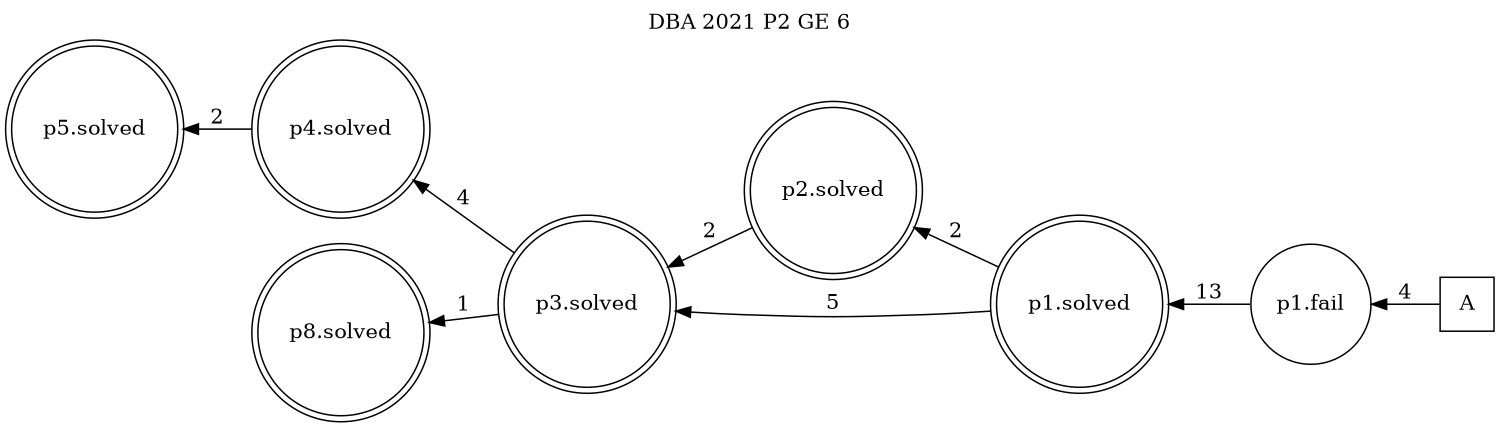 digraph DBA_2021_P2_GE_6 {
labelloc="tl"
label= " DBA 2021 P2 GE 6 "
rankdir="RL";
graph [ size=" 10 , 10 !"]

"A" [shape="square" label="A"]
"p1.fail" [shape="circle" label="p1.fail"]
"p1.solved" [shape="doublecircle" label="p1.solved"]
"p2.solved" [shape="doublecircle" label="p2.solved"]
"p3.solved" [shape="doublecircle" label="p3.solved"]
"p4.solved" [shape="doublecircle" label="p4.solved"]
"p5.solved" [shape="doublecircle" label="p5.solved"]
"p8.solved" [shape="doublecircle" label="p8.solved"]
"A" -> "p1.fail" [ label=4]
"p1.fail" -> "p1.solved" [ label=13]
"p1.solved" -> "p2.solved" [ label=2]
"p1.solved" -> "p3.solved" [ label=5]
"p2.solved" -> "p3.solved" [ label=2]
"p3.solved" -> "p4.solved" [ label=4]
"p3.solved" -> "p8.solved" [ label=1]
"p4.solved" -> "p5.solved" [ label=2]
}
